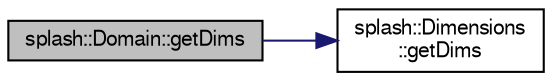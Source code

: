 digraph "splash::Domain::getDims"
{
  edge [fontname="FreeSans",fontsize="10",labelfontname="FreeSans",labelfontsize="10"];
  node [fontname="FreeSans",fontsize="10",shape=record];
  rankdir="LR";
  Node1 [label="splash::Domain::getDims",height=0.2,width=0.4,color="black", fillcolor="grey75", style="filled" fontcolor="black"];
  Node1 -> Node2 [color="midnightblue",fontsize="10",style="solid",fontname="FreeSans"];
  Node2 [label="splash::Dimensions\l::getDims",height=0.2,width=0.4,color="black", fillcolor="white", style="filled",URL="$classsplash_1_1_dimensions.html#a3fcb884bfb7b4c1ba4ec803c6247c9f6"];
}
